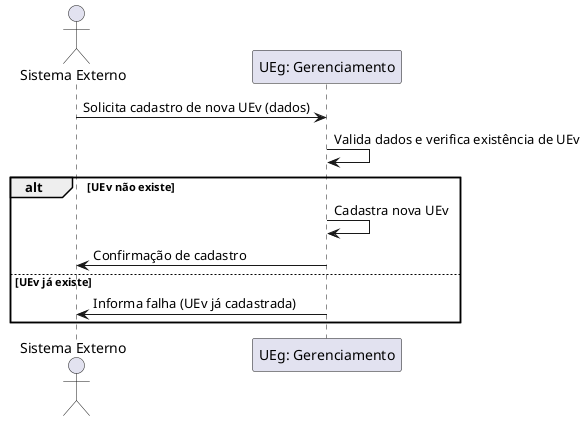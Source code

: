 @startuml
actor "Sistema Externo" as SE
participant "UEg: Gerenciamento" as UEg

SE -> UEg : Solicita cadastro de nova UEv (dados)
UEg -> UEg : Valida dados e verifica existência de UEv
alt UEv não existe
    UEg -> UEg : Cadastra nova UEv
    UEg -> SE : Confirmação de cadastro
else UEv já existe
    UEg -> SE : Informa falha (UEv já cadastrada)
end
@enduml
